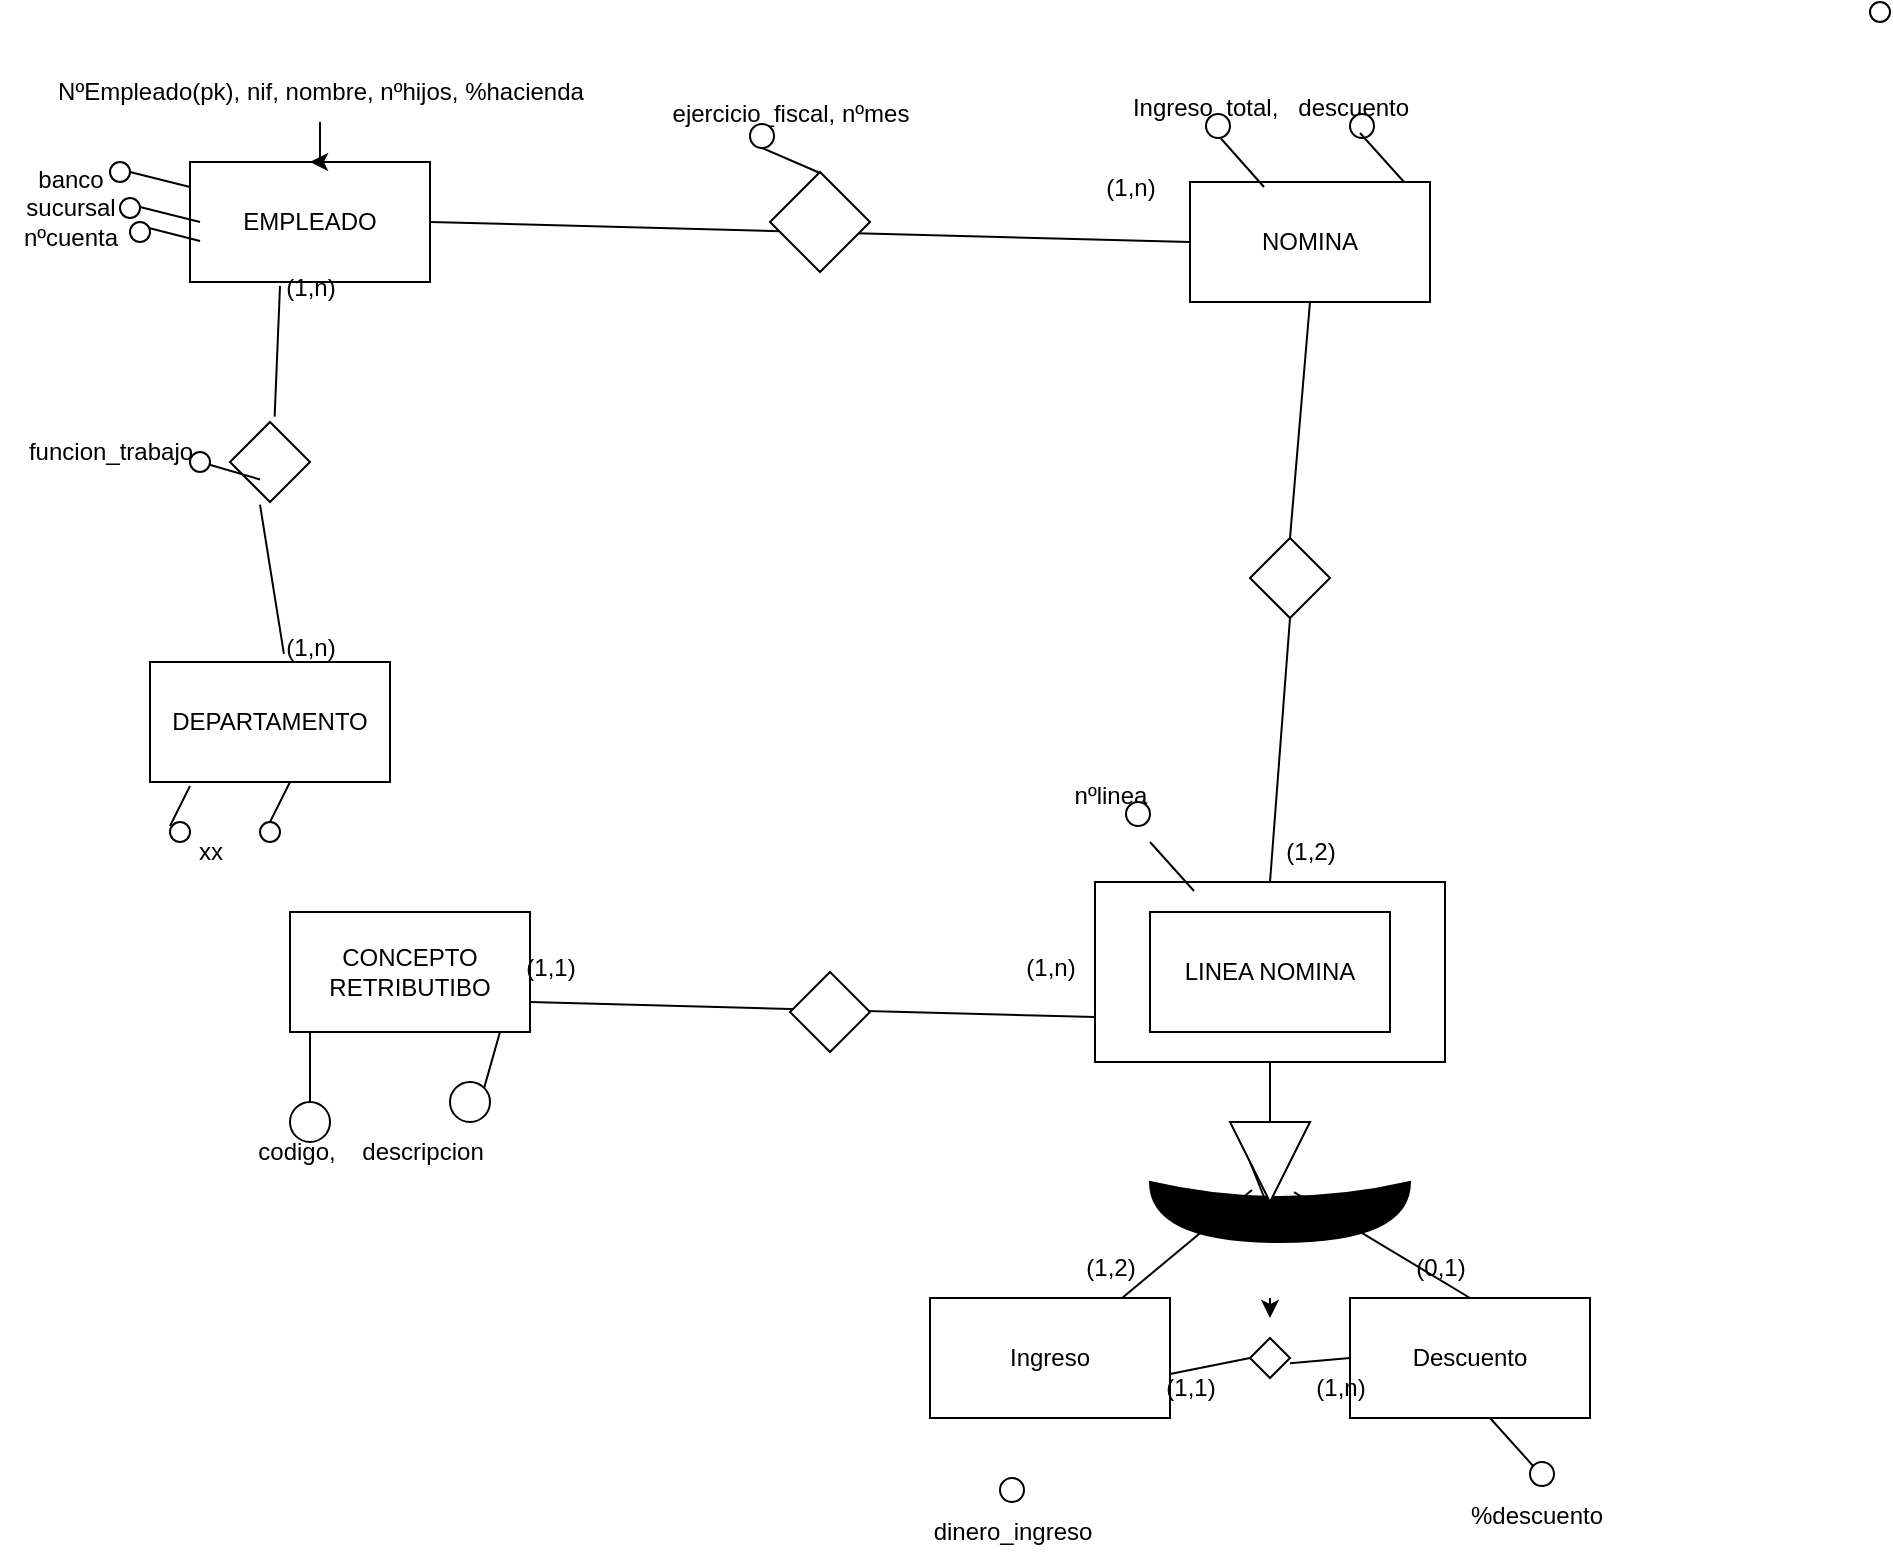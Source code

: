 <mxfile version="24.7.17">
  <diagram name="Página-1" id="b6rSsuU6iTBVWGWR_ONI">
    <mxGraphModel dx="1675" dy="803" grid="1" gridSize="10" guides="1" tooltips="1" connect="1" arrows="1" fold="1" page="1" pageScale="1" pageWidth="827" pageHeight="1169" math="0" shadow="0">
      <root>
        <mxCell id="0" />
        <mxCell id="1" parent="0" />
        <mxCell id="-3Bvyh9rpSoeFbv1W1vE-1" value="EMPLEADO" style="whiteSpace=wrap;html=1;" parent="1" vertex="1">
          <mxGeometry x="80" y="160" width="120" height="60" as="geometry" />
        </mxCell>
        <mxCell id="-3Bvyh9rpSoeFbv1W1vE-2" value="NOMINA" style="whiteSpace=wrap;html=1;" parent="1" vertex="1">
          <mxGeometry x="580" y="170" width="120" height="60" as="geometry" />
        </mxCell>
        <mxCell id="-3Bvyh9rpSoeFbv1W1vE-3" value="DEPARTAMENTO" style="whiteSpace=wrap;html=1;" parent="1" vertex="1">
          <mxGeometry x="60" y="410" width="120" height="60" as="geometry" />
        </mxCell>
        <mxCell id="-3Bvyh9rpSoeFbv1W1vE-4" value="LINEA NOMINA" style="whiteSpace=wrap;html=1;" parent="1" vertex="1">
          <mxGeometry x="560" y="535" width="120" height="60" as="geometry" />
        </mxCell>
        <mxCell id="-3Bvyh9rpSoeFbv1W1vE-5" value="" style="whiteSpace=wrap;html=1;fillColor=none;" parent="1" vertex="1">
          <mxGeometry x="532.5" y="520" width="175" height="90" as="geometry" />
        </mxCell>
        <mxCell id="-3Bvyh9rpSoeFbv1W1vE-6" value="" style="endArrow=none;html=1;rounded=0;entryX=0.5;entryY=1;entryDx=0;entryDy=0;" parent="1" target="-3Bvyh9rpSoeFbv1W1vE-5" edge="1" source="8b5f8O3cE1agBbu4lB1G-2">
          <mxGeometry width="50" height="50" relative="1" as="geometry">
            <mxPoint x="620" y="685" as="sourcePoint" />
            <mxPoint x="430" y="575" as="targetPoint" />
          </mxGeometry>
        </mxCell>
        <mxCell id="-3Bvyh9rpSoeFbv1W1vE-7" value="Ingreso" style="whiteSpace=wrap;html=1;" parent="1" vertex="1">
          <mxGeometry x="450" y="728" width="120" height="60" as="geometry" />
        </mxCell>
        <mxCell id="-3Bvyh9rpSoeFbv1W1vE-8" value="Descuento" style="whiteSpace=wrap;html=1;" parent="1" vertex="1">
          <mxGeometry x="660" y="728" width="120" height="60" as="geometry" />
        </mxCell>
        <mxCell id="-3Bvyh9rpSoeFbv1W1vE-9" value="CONCEPTO RETRIBUTIBO" style="whiteSpace=wrap;html=1;" parent="1" vertex="1">
          <mxGeometry x="130" y="535" width="120" height="60" as="geometry" />
        </mxCell>
        <mxCell id="-3Bvyh9rpSoeFbv1W1vE-10" value="" style="endArrow=none;html=1;rounded=0;entryX=0;entryY=0.5;entryDx=0;entryDy=0;exitX=1;exitY=0.5;exitDx=0;exitDy=0;" parent="1" source="-3Bvyh9rpSoeFbv1W1vE-1" target="-3Bvyh9rpSoeFbv1W1vE-2" edge="1">
          <mxGeometry width="50" height="50" relative="1" as="geometry">
            <mxPoint x="370" y="540" as="sourcePoint" />
            <mxPoint x="420" y="490" as="targetPoint" />
          </mxGeometry>
        </mxCell>
        <mxCell id="-3Bvyh9rpSoeFbv1W1vE-11" value="" style="rhombus;whiteSpace=wrap;html=1;" parent="1" vertex="1">
          <mxGeometry x="370" y="165" width="50" height="50" as="geometry" />
        </mxCell>
        <mxCell id="-3Bvyh9rpSoeFbv1W1vE-12" value="(1,n)" style="text;html=1;align=center;verticalAlign=middle;resizable=0;points=[];autosize=1;strokeColor=none;fillColor=none;" parent="1" vertex="1">
          <mxGeometry x="525" y="158" width="50" height="30" as="geometry" />
        </mxCell>
        <mxCell id="-3Bvyh9rpSoeFbv1W1vE-14" value="" style="edgeStyle=orthogonalEdgeStyle;rounded=0;orthogonalLoop=1;jettySize=auto;html=1;" parent="1" source="-3Bvyh9rpSoeFbv1W1vE-13" target="-3Bvyh9rpSoeFbv1W1vE-1" edge="1">
          <mxGeometry relative="1" as="geometry" />
        </mxCell>
        <mxCell id="-3Bvyh9rpSoeFbv1W1vE-13" value="NºEmpleado(pk), nif, nombre, nºhijos, %hacienda" style="text;html=1;align=center;verticalAlign=middle;resizable=0;points=[];autosize=1;strokeColor=none;fillColor=none;" parent="1" vertex="1">
          <mxGeometry y="110" width="290" height="30" as="geometry" />
        </mxCell>
        <mxCell id="-3Bvyh9rpSoeFbv1W1vE-15" value="banco&lt;div&gt;sucursal&lt;/div&gt;&lt;div&gt;nºcuenta&lt;/div&gt;" style="text;html=1;align=center;verticalAlign=middle;resizable=0;points=[];autosize=1;strokeColor=none;fillColor=none;" parent="1" vertex="1">
          <mxGeometry x="-15" y="153" width="70" height="60" as="geometry" />
        </mxCell>
        <mxCell id="-3Bvyh9rpSoeFbv1W1vE-17" value="" style="endArrow=none;html=1;rounded=0;entryX=0.375;entryY=1.033;entryDx=0;entryDy=0;entryPerimeter=0;exitX=0.558;exitY=-0.067;exitDx=0;exitDy=0;exitPerimeter=0;" parent="1" source="-3Bvyh9rpSoeFbv1W1vE-18" target="-3Bvyh9rpSoeFbv1W1vE-1" edge="1">
          <mxGeometry width="50" height="50" relative="1" as="geometry">
            <mxPoint x="280" y="320" as="sourcePoint" />
            <mxPoint x="330" y="270" as="targetPoint" />
          </mxGeometry>
        </mxCell>
        <mxCell id="-3Bvyh9rpSoeFbv1W1vE-19" value="" style="endArrow=none;html=1;rounded=0;entryX=0.375;entryY=1.033;entryDx=0;entryDy=0;entryPerimeter=0;exitX=0.558;exitY=-0.067;exitDx=0;exitDy=0;exitPerimeter=0;" parent="1" source="-3Bvyh9rpSoeFbv1W1vE-3" target="-3Bvyh9rpSoeFbv1W1vE-18" edge="1">
          <mxGeometry width="50" height="50" relative="1" as="geometry">
            <mxPoint x="122" y="406" as="sourcePoint" />
            <mxPoint x="125" y="222" as="targetPoint" />
          </mxGeometry>
        </mxCell>
        <mxCell id="-3Bvyh9rpSoeFbv1W1vE-18" value="" style="rhombus;whiteSpace=wrap;html=1;" parent="1" vertex="1">
          <mxGeometry x="100" y="290" width="40" height="40" as="geometry" />
        </mxCell>
        <mxCell id="-3Bvyh9rpSoeFbv1W1vE-21" value="funcion_trabajo" style="text;html=1;align=center;verticalAlign=middle;resizable=0;points=[];autosize=1;strokeColor=none;fillColor=none;" parent="1" vertex="1">
          <mxGeometry x="-15" y="290" width="110" height="30" as="geometry" />
        </mxCell>
        <mxCell id="-3Bvyh9rpSoeFbv1W1vE-22" value="(1,n)" style="text;html=1;align=center;verticalAlign=middle;resizable=0;points=[];autosize=1;strokeColor=none;fillColor=none;" parent="1" vertex="1">
          <mxGeometry x="115" y="208" width="50" height="30" as="geometry" />
        </mxCell>
        <mxCell id="-3Bvyh9rpSoeFbv1W1vE-23" value="xx" style="text;html=1;align=center;verticalAlign=middle;resizable=0;points=[];autosize=1;strokeColor=none;fillColor=none;" parent="1" vertex="1">
          <mxGeometry x="70" y="490" width="40" height="30" as="geometry" />
        </mxCell>
        <mxCell id="-3Bvyh9rpSoeFbv1W1vE-24" value="Ingreso_total,&amp;nbsp; &amp;nbsp;descuento" style="text;html=1;align=center;verticalAlign=middle;resizable=0;points=[];autosize=1;strokeColor=none;fillColor=none;" parent="1" vertex="1">
          <mxGeometry x="540" y="118" width="160" height="30" as="geometry" />
        </mxCell>
        <mxCell id="-3Bvyh9rpSoeFbv1W1vE-25" value="ejercicio_fiscal, nºmes&lt;div&gt;&lt;br&gt;&lt;/div&gt;" style="text;html=1;align=center;verticalAlign=middle;resizable=0;points=[];autosize=1;strokeColor=none;fillColor=none;" parent="1" vertex="1">
          <mxGeometry x="310" y="123" width="140" height="40" as="geometry" />
        </mxCell>
        <mxCell id="-3Bvyh9rpSoeFbv1W1vE-26" value="" style="endArrow=none;html=1;rounded=0;entryX=0.5;entryY=1;entryDx=0;entryDy=0;exitX=0.5;exitY=0;exitDx=0;exitDy=0;" parent="1" source="8b5f8O3cE1agBbu4lB1G-47" target="-3Bvyh9rpSoeFbv1W1vE-2" edge="1">
          <mxGeometry width="50" height="50" relative="1" as="geometry">
            <mxPoint x="340" y="440" as="sourcePoint" />
            <mxPoint x="390" y="390" as="targetPoint" />
          </mxGeometry>
        </mxCell>
        <mxCell id="-3Bvyh9rpSoeFbv1W1vE-27" value="(1,2)" style="text;html=1;align=center;verticalAlign=middle;resizable=0;points=[];autosize=1;strokeColor=none;fillColor=none;" parent="1" vertex="1">
          <mxGeometry x="615" y="490" width="50" height="30" as="geometry" />
        </mxCell>
        <mxCell id="-3Bvyh9rpSoeFbv1W1vE-28" value="(0,1)" style="text;html=1;align=center;verticalAlign=middle;resizable=0;points=[];autosize=1;strokeColor=none;fillColor=none;" parent="1" vertex="1">
          <mxGeometry x="680" y="698" width="50" height="30" as="geometry" />
        </mxCell>
        <mxCell id="-3Bvyh9rpSoeFbv1W1vE-29" value="(1,2)" style="text;html=1;align=center;verticalAlign=middle;resizable=0;points=[];autosize=1;strokeColor=none;fillColor=none;" parent="1" vertex="1">
          <mxGeometry x="515" y="698" width="50" height="30" as="geometry" />
        </mxCell>
        <mxCell id="-3Bvyh9rpSoeFbv1W1vE-30" value="nºlinea" style="text;html=1;align=center;verticalAlign=middle;resizable=0;points=[];autosize=1;strokeColor=none;fillColor=none;" parent="1" vertex="1">
          <mxGeometry x="510" y="462" width="60" height="30" as="geometry" />
        </mxCell>
        <mxCell id="-3Bvyh9rpSoeFbv1W1vE-31" value="" style="endArrow=none;html=1;rounded=0;exitX=1;exitY=0.75;exitDx=0;exitDy=0;entryX=0;entryY=0.75;entryDx=0;entryDy=0;" parent="1" source="-3Bvyh9rpSoeFbv1W1vE-9" target="-3Bvyh9rpSoeFbv1W1vE-5" edge="1">
          <mxGeometry width="50" height="50" relative="1" as="geometry">
            <mxPoint x="340" y="440" as="sourcePoint" />
            <mxPoint x="390" y="390" as="targetPoint" />
          </mxGeometry>
        </mxCell>
        <mxCell id="-3Bvyh9rpSoeFbv1W1vE-32" value="" style="rhombus;whiteSpace=wrap;html=1;" parent="1" vertex="1">
          <mxGeometry x="380" y="565" width="40" height="40" as="geometry" />
        </mxCell>
        <mxCell id="-3Bvyh9rpSoeFbv1W1vE-33" value="codigo,&amp;nbsp; &amp;nbsp; descripcion" style="text;html=1;align=center;verticalAlign=middle;resizable=0;points=[];autosize=1;strokeColor=none;fillColor=none;" parent="1" vertex="1">
          <mxGeometry x="100" y="640" width="140" height="30" as="geometry" />
        </mxCell>
        <mxCell id="-3Bvyh9rpSoeFbv1W1vE-34" value="(1,n)" style="text;html=1;align=center;verticalAlign=middle;resizable=0;points=[];autosize=1;strokeColor=none;fillColor=none;" parent="1" vertex="1">
          <mxGeometry x="485" y="548" width="50" height="30" as="geometry" />
        </mxCell>
        <mxCell id="-3Bvyh9rpSoeFbv1W1vE-35" value="(1,1)" style="text;html=1;align=center;verticalAlign=middle;resizable=0;points=[];autosize=1;strokeColor=none;fillColor=none;" parent="1" vertex="1">
          <mxGeometry x="235" y="548" width="50" height="30" as="geometry" />
        </mxCell>
        <mxCell id="-3Bvyh9rpSoeFbv1W1vE-37" value="%descuento" style="text;html=1;align=center;verticalAlign=middle;resizable=0;points=[];autosize=1;strokeColor=none;fillColor=none;" parent="1" vertex="1">
          <mxGeometry x="707.5" y="822" width="90" height="30" as="geometry" />
        </mxCell>
        <mxCell id="-3Bvyh9rpSoeFbv1W1vE-39" value="" style="endArrow=none;html=1;rounded=0;entryX=0;entryY=0.5;entryDx=0;entryDy=0;exitX=1;exitY=0.633;exitDx=0;exitDy=0;exitPerimeter=0;" parent="1" source="8b5f8O3cE1agBbu4lB1G-36" target="-3Bvyh9rpSoeFbv1W1vE-8" edge="1">
          <mxGeometry width="50" height="50" relative="1" as="geometry">
            <mxPoint x="340" y="708" as="sourcePoint" />
            <mxPoint x="390" y="658" as="targetPoint" />
          </mxGeometry>
        </mxCell>
        <mxCell id="-3Bvyh9rpSoeFbv1W1vE-40" value="(1,1)" style="text;html=1;align=center;verticalAlign=middle;resizable=0;points=[];autosize=1;strokeColor=none;fillColor=none;" parent="1" vertex="1">
          <mxGeometry x="555" y="758" width="50" height="30" as="geometry" />
        </mxCell>
        <mxCell id="-3Bvyh9rpSoeFbv1W1vE-41" value="(1,n)" style="text;html=1;align=center;verticalAlign=middle;resizable=0;points=[];autosize=1;strokeColor=none;fillColor=none;" parent="1" vertex="1">
          <mxGeometry x="630" y="758" width="50" height="30" as="geometry" />
        </mxCell>
        <mxCell id="-3Bvyh9rpSoeFbv1W1vE-42" value="dinero_ingreso" style="text;html=1;align=center;verticalAlign=middle;resizable=0;points=[];autosize=1;strokeColor=none;fillColor=none;" parent="1" vertex="1">
          <mxGeometry x="441" y="830" width="100" height="30" as="geometry" />
        </mxCell>
        <mxCell id="8b5f8O3cE1agBbu4lB1G-4" style="edgeStyle=orthogonalEdgeStyle;rounded=0;orthogonalLoop=1;jettySize=auto;html=1;exitX=1;exitY=0.5;exitDx=0;exitDy=0;exitPerimeter=0;" edge="1" parent="1">
          <mxGeometry relative="1" as="geometry">
            <mxPoint x="620" y="738" as="targetPoint" />
            <mxPoint x="620" y="728" as="sourcePoint" />
          </mxGeometry>
        </mxCell>
        <mxCell id="8b5f8O3cE1agBbu4lB1G-1" value="" style="shape=xor;whiteSpace=wrap;html=1;direction=south;fillColor=#000000;" vertex="1" parent="1">
          <mxGeometry x="560" y="670" width="130" height="30" as="geometry" />
        </mxCell>
        <mxCell id="8b5f8O3cE1agBbu4lB1G-3" value="" style="endArrow=none;html=1;rounded=0;entryX=0.5;entryY=1;entryDx=0;entryDy=0;" edge="1" parent="1" target="8b5f8O3cE1agBbu4lB1G-2">
          <mxGeometry width="50" height="50" relative="1" as="geometry">
            <mxPoint x="620" y="685" as="sourcePoint" />
            <mxPoint x="620" y="610" as="targetPoint" />
          </mxGeometry>
        </mxCell>
        <mxCell id="8b5f8O3cE1agBbu4lB1G-2" value="" style="triangle;whiteSpace=wrap;html=1;direction=south;" vertex="1" parent="1">
          <mxGeometry x="600" y="640" width="40" height="40" as="geometry" />
        </mxCell>
        <mxCell id="8b5f8O3cE1agBbu4lB1G-5" value="" style="endArrow=none;html=1;rounded=0;entryX=0.133;entryY=0.608;entryDx=0;entryDy=0;entryPerimeter=0;" edge="1" parent="1" source="-3Bvyh9rpSoeFbv1W1vE-7" target="8b5f8O3cE1agBbu4lB1G-1">
          <mxGeometry width="50" height="50" relative="1" as="geometry">
            <mxPoint x="440" y="520" as="sourcePoint" />
            <mxPoint x="490" y="470" as="targetPoint" />
          </mxGeometry>
        </mxCell>
        <mxCell id="8b5f8O3cE1agBbu4lB1G-6" value="" style="endArrow=none;html=1;rounded=0;entryX=0.5;entryY=0;entryDx=0;entryDy=0;exitX=0.167;exitY=0.446;exitDx=0;exitDy=0;exitPerimeter=0;" edge="1" parent="1" source="8b5f8O3cE1agBbu4lB1G-1" target="-3Bvyh9rpSoeFbv1W1vE-8">
          <mxGeometry width="50" height="50" relative="1" as="geometry">
            <mxPoint x="440" y="520" as="sourcePoint" />
            <mxPoint x="490" y="470" as="targetPoint" />
          </mxGeometry>
        </mxCell>
        <mxCell id="8b5f8O3cE1agBbu4lB1G-8" value="" style="endArrow=none;html=1;rounded=0;exitX=1;exitY=0;exitDx=0;exitDy=0;" edge="1" parent="1" source="8b5f8O3cE1agBbu4lB1G-9">
          <mxGeometry width="50" height="50" relative="1" as="geometry">
            <mxPoint x="185" y="645" as="sourcePoint" />
            <mxPoint x="235" y="595" as="targetPoint" />
          </mxGeometry>
        </mxCell>
        <mxCell id="8b5f8O3cE1agBbu4lB1G-9" value="" style="ellipse;whiteSpace=wrap;html=1;aspect=fixed;" vertex="1" parent="1">
          <mxGeometry x="210" y="620" width="20" height="20" as="geometry" />
        </mxCell>
        <mxCell id="8b5f8O3cE1agBbu4lB1G-10" value="" style="endArrow=none;html=1;rounded=0;exitX=0.5;exitY=0;exitDx=0;exitDy=0;" edge="1" parent="1" source="8b5f8O3cE1agBbu4lB1G-11">
          <mxGeometry width="50" height="50" relative="1" as="geometry">
            <mxPoint x="140" y="630" as="sourcePoint" />
            <mxPoint x="140" y="595" as="targetPoint" />
          </mxGeometry>
        </mxCell>
        <mxCell id="8b5f8O3cE1agBbu4lB1G-11" value="" style="ellipse;whiteSpace=wrap;html=1;aspect=fixed;" vertex="1" parent="1">
          <mxGeometry x="130" y="630" width="20" height="20" as="geometry" />
        </mxCell>
        <mxCell id="8b5f8O3cE1agBbu4lB1G-12" value="" style="endArrow=none;html=1;rounded=0;entryX=0;entryY=0.25;entryDx=0;entryDy=0;" edge="1" parent="1" source="-3Bvyh9rpSoeFbv1W1vE-15">
          <mxGeometry width="50" height="50" relative="1" as="geometry">
            <mxPoint x="360" y="564.5" as="sourcePoint" />
            <mxPoint x="85" y="199.5" as="targetPoint" />
          </mxGeometry>
        </mxCell>
        <mxCell id="8b5f8O3cE1agBbu4lB1G-13" value="" style="ellipse;whiteSpace=wrap;html=1;aspect=fixed;" vertex="1" parent="1">
          <mxGeometry x="50" y="190" width="10" height="10" as="geometry" />
        </mxCell>
        <mxCell id="8b5f8O3cE1agBbu4lB1G-15" value="" style="ellipse;whiteSpace=wrap;html=1;aspect=fixed;" vertex="1" parent="1">
          <mxGeometry x="45" y="178" width="10" height="10" as="geometry" />
        </mxCell>
        <mxCell id="8b5f8O3cE1agBbu4lB1G-16" value="" style="ellipse;whiteSpace=wrap;html=1;aspect=fixed;" vertex="1" parent="1">
          <mxGeometry x="40" y="160" width="10" height="10" as="geometry" />
        </mxCell>
        <mxCell id="8b5f8O3cE1agBbu4lB1G-18" value="" style="endArrow=none;html=1;rounded=0;entryX=0;entryY=0.25;entryDx=0;entryDy=0;" edge="1" parent="1">
          <mxGeometry width="50" height="50" relative="1" as="geometry">
            <mxPoint x="55" y="182.5" as="sourcePoint" />
            <mxPoint x="85" y="190" as="targetPoint" />
          </mxGeometry>
        </mxCell>
        <mxCell id="8b5f8O3cE1agBbu4lB1G-19" value="" style="endArrow=none;html=1;rounded=0;entryX=0;entryY=0.25;entryDx=0;entryDy=0;" edge="1" parent="1">
          <mxGeometry width="50" height="50" relative="1" as="geometry">
            <mxPoint x="50" y="165" as="sourcePoint" />
            <mxPoint x="80" y="172.5" as="targetPoint" />
          </mxGeometry>
        </mxCell>
        <mxCell id="8b5f8O3cE1agBbu4lB1G-20" value="" style="endArrow=none;html=1;rounded=0;entryX=0;entryY=0.25;entryDx=0;entryDy=0;" edge="1" parent="1" source="8b5f8O3cE1agBbu4lB1G-21">
          <mxGeometry width="50" height="50" relative="1" as="geometry">
            <mxPoint x="85" y="311.25" as="sourcePoint" />
            <mxPoint x="115" y="318.75" as="targetPoint" />
          </mxGeometry>
        </mxCell>
        <mxCell id="8b5f8O3cE1agBbu4lB1G-22" value="" style="endArrow=none;html=1;rounded=0;entryX=0;entryY=0.25;entryDx=0;entryDy=0;" edge="1" parent="1" target="8b5f8O3cE1agBbu4lB1G-21">
          <mxGeometry width="50" height="50" relative="1" as="geometry">
            <mxPoint x="85" y="311.25" as="sourcePoint" />
            <mxPoint x="115" y="318.75" as="targetPoint" />
          </mxGeometry>
        </mxCell>
        <mxCell id="8b5f8O3cE1agBbu4lB1G-21" value="" style="ellipse;whiteSpace=wrap;html=1;aspect=fixed;" vertex="1" parent="1">
          <mxGeometry x="80" y="305" width="10" height="10" as="geometry" />
        </mxCell>
        <mxCell id="8b5f8O3cE1agBbu4lB1G-23" value="" style="ellipse;whiteSpace=wrap;html=1;aspect=fixed;" vertex="1" parent="1">
          <mxGeometry x="920" y="80" width="10" height="10" as="geometry" />
        </mxCell>
        <mxCell id="8b5f8O3cE1agBbu4lB1G-24" value="" style="ellipse;whiteSpace=wrap;html=1;aspect=fixed;" vertex="1" parent="1">
          <mxGeometry x="360" y="141" width="12" height="12" as="geometry" />
        </mxCell>
        <mxCell id="8b5f8O3cE1agBbu4lB1G-26" value="" style="endArrow=none;html=1;rounded=0;entryX=0;entryY=0.25;entryDx=0;entryDy=0;exitX=0.5;exitY=1;exitDx=0;exitDy=0;" edge="1" parent="1" source="8b5f8O3cE1agBbu4lB1G-24">
          <mxGeometry width="50" height="50" relative="1" as="geometry">
            <mxPoint x="365" y="158" as="sourcePoint" />
            <mxPoint x="395" y="165.5" as="targetPoint" />
          </mxGeometry>
        </mxCell>
        <mxCell id="8b5f8O3cE1agBbu4lB1G-27" value="" style="ellipse;whiteSpace=wrap;html=1;aspect=fixed;" vertex="1" parent="1">
          <mxGeometry x="588" y="136" width="12" height="12" as="geometry" />
        </mxCell>
        <mxCell id="8b5f8O3cE1agBbu4lB1G-28" value="" style="ellipse;whiteSpace=wrap;html=1;aspect=fixed;" vertex="1" parent="1">
          <mxGeometry x="660" y="136" width="12" height="12" as="geometry" />
        </mxCell>
        <mxCell id="8b5f8O3cE1agBbu4lB1G-29" value="" style="endArrow=none;html=1;rounded=0;entryX=0;entryY=0.25;entryDx=0;entryDy=0;exitX=0.346;exitY=1.004;exitDx=0;exitDy=0;exitPerimeter=0;" edge="1" parent="1" source="-3Bvyh9rpSoeFbv1W1vE-24">
          <mxGeometry width="50" height="50" relative="1" as="geometry">
            <mxPoint x="588" y="160" as="sourcePoint" />
            <mxPoint x="617" y="172.5" as="targetPoint" />
          </mxGeometry>
        </mxCell>
        <mxCell id="8b5f8O3cE1agBbu4lB1G-30" value="" style="endArrow=none;html=1;rounded=0;entryX=0;entryY=0.25;entryDx=0;entryDy=0;exitX=0.346;exitY=1.004;exitDx=0;exitDy=0;exitPerimeter=0;" edge="1" parent="1">
          <mxGeometry width="50" height="50" relative="1" as="geometry">
            <mxPoint x="665" y="145.5" as="sourcePoint" />
            <mxPoint x="687" y="170" as="targetPoint" />
          </mxGeometry>
        </mxCell>
        <mxCell id="8b5f8O3cE1agBbu4lB1G-31" value="" style="endArrow=none;html=1;rounded=0;entryX=0;entryY=0.25;entryDx=0;entryDy=0;exitX=0.346;exitY=1.004;exitDx=0;exitDy=0;exitPerimeter=0;" edge="1" parent="1">
          <mxGeometry width="50" height="50" relative="1" as="geometry">
            <mxPoint x="560" y="500" as="sourcePoint" />
            <mxPoint x="582" y="524.5" as="targetPoint" />
          </mxGeometry>
        </mxCell>
        <mxCell id="8b5f8O3cE1agBbu4lB1G-32" value="" style="ellipse;whiteSpace=wrap;html=1;aspect=fixed;" vertex="1" parent="1">
          <mxGeometry x="548" y="480" width="12" height="12" as="geometry" />
        </mxCell>
        <mxCell id="8b5f8O3cE1agBbu4lB1G-33" value="" style="ellipse;whiteSpace=wrap;html=1;aspect=fixed;" vertex="1" parent="1">
          <mxGeometry x="485" y="818" width="12" height="12" as="geometry" />
        </mxCell>
        <mxCell id="8b5f8O3cE1agBbu4lB1G-34" value="" style="endArrow=none;html=1;rounded=0;entryX=0;entryY=0.25;entryDx=0;entryDy=0;exitX=0.346;exitY=1.004;exitDx=0;exitDy=0;exitPerimeter=0;" edge="1" parent="1">
          <mxGeometry width="50" height="50" relative="1" as="geometry">
            <mxPoint x="730" y="788" as="sourcePoint" />
            <mxPoint x="752" y="812.5" as="targetPoint" />
          </mxGeometry>
        </mxCell>
        <mxCell id="8b5f8O3cE1agBbu4lB1G-35" value="" style="ellipse;whiteSpace=wrap;html=1;aspect=fixed;" vertex="1" parent="1">
          <mxGeometry x="750" y="810" width="12" height="12" as="geometry" />
        </mxCell>
        <mxCell id="8b5f8O3cE1agBbu4lB1G-37" value="" style="endArrow=none;html=1;rounded=0;entryX=0;entryY=0.5;entryDx=0;entryDy=0;exitX=1;exitY=0.633;exitDx=0;exitDy=0;exitPerimeter=0;" edge="1" parent="1" source="-3Bvyh9rpSoeFbv1W1vE-7" target="8b5f8O3cE1agBbu4lB1G-36">
          <mxGeometry width="50" height="50" relative="1" as="geometry">
            <mxPoint x="570" y="766" as="sourcePoint" />
            <mxPoint x="660" y="758" as="targetPoint" />
          </mxGeometry>
        </mxCell>
        <mxCell id="8b5f8O3cE1agBbu4lB1G-36" value="" style="rhombus;whiteSpace=wrap;html=1;" vertex="1" parent="1">
          <mxGeometry x="610" y="748" width="20" height="20" as="geometry" />
        </mxCell>
        <mxCell id="8b5f8O3cE1agBbu4lB1G-40" value="(1,n)" style="text;html=1;align=center;verticalAlign=middle;resizable=0;points=[];autosize=1;strokeColor=none;fillColor=none;" vertex="1" parent="1">
          <mxGeometry x="115" y="388" width="50" height="30" as="geometry" />
        </mxCell>
        <mxCell id="8b5f8O3cE1agBbu4lB1G-41" value="" style="ellipse;whiteSpace=wrap;html=1;aspect=fixed;" vertex="1" parent="1">
          <mxGeometry x="70" y="490" width="10" height="10" as="geometry" />
        </mxCell>
        <mxCell id="8b5f8O3cE1agBbu4lB1G-44" value="" style="ellipse;whiteSpace=wrap;html=1;aspect=fixed;" vertex="1" parent="1">
          <mxGeometry x="115" y="490" width="10" height="10" as="geometry" />
        </mxCell>
        <mxCell id="8b5f8O3cE1agBbu4lB1G-45" value="" style="endArrow=none;html=1;rounded=0;exitX=0.5;exitY=0;exitDx=0;exitDy=0;" edge="1" parent="1" source="8b5f8O3cE1agBbu4lB1G-44">
          <mxGeometry width="50" height="50" relative="1" as="geometry">
            <mxPoint x="80" y="520" as="sourcePoint" />
            <mxPoint x="130" y="470" as="targetPoint" />
          </mxGeometry>
        </mxCell>
        <mxCell id="8b5f8O3cE1agBbu4lB1G-46" value="" style="endArrow=none;html=1;rounded=0;exitX=0.5;exitY=0;exitDx=0;exitDy=0;" edge="1" parent="1">
          <mxGeometry width="50" height="50" relative="1" as="geometry">
            <mxPoint x="70" y="492" as="sourcePoint" />
            <mxPoint x="80" y="472" as="targetPoint" />
          </mxGeometry>
        </mxCell>
        <mxCell id="8b5f8O3cE1agBbu4lB1G-48" value="" style="endArrow=none;html=1;rounded=0;entryX=0.5;entryY=1;entryDx=0;entryDy=0;exitX=0.5;exitY=0;exitDx=0;exitDy=0;" edge="1" parent="1" source="-3Bvyh9rpSoeFbv1W1vE-5" target="8b5f8O3cE1agBbu4lB1G-47">
          <mxGeometry width="50" height="50" relative="1" as="geometry">
            <mxPoint x="620" y="520" as="sourcePoint" />
            <mxPoint x="640" y="230" as="targetPoint" />
          </mxGeometry>
        </mxCell>
        <mxCell id="8b5f8O3cE1agBbu4lB1G-47" value="" style="rhombus;whiteSpace=wrap;html=1;" vertex="1" parent="1">
          <mxGeometry x="610" y="348" width="40" height="40" as="geometry" />
        </mxCell>
      </root>
    </mxGraphModel>
  </diagram>
</mxfile>
